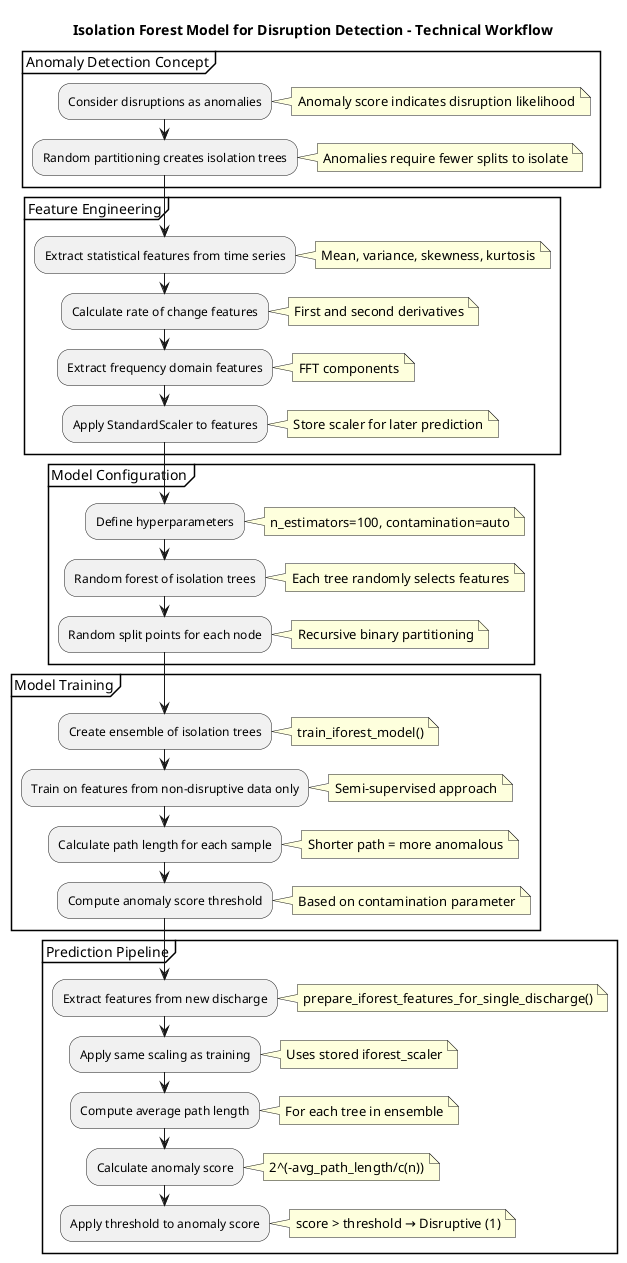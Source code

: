 @startuml IForest_Model_Technical_Workflow

title Isolation Forest Model for Disruption Detection - Technical Workflow

partition "Anomaly Detection Concept" {
  :Consider disruptions as anomalies;
  note right: Anomaly score indicates disruption likelihood
  
  :Random partitioning creates isolation trees;
  note right: Anomalies require fewer splits to isolate
}

partition "Feature Engineering" {
  :Extract statistical features from time series;
  note right: Mean, variance, skewness, kurtosis
  
  :Calculate rate of change features;
  note right: First and second derivatives
  
  :Extract frequency domain features;
  note right: FFT components
  
  :Apply StandardScaler to features;
  note right: Store scaler for later prediction
}

partition "Model Configuration" {
  :Define hyperparameters;
  note right: n_estimators=100, contamination=auto
  
  :Random forest of isolation trees;
  note right: Each tree randomly selects features
  
  :Random split points for each node;
  note right: Recursive binary partitioning
}

partition "Model Training" {
  :Create ensemble of isolation trees;
  note right: train_iforest_model()
  
  :Train on features from non-disruptive data only;
  note right: Semi-supervised approach
  
  :Calculate path length for each sample;
  note right: Shorter path = more anomalous
  
  :Compute anomaly score threshold;
  note right: Based on contamination parameter
}

partition "Prediction Pipeline" {
  :Extract features from new discharge;
  note right: prepare_iforest_features_for_single_discharge()
  
  :Apply same scaling as training;
  note right: Uses stored iforest_scaler
  
  :Compute average path length;
  note right: For each tree in ensemble
  
  :Calculate anomaly score;
  note right: 2^(-avg_path_length/c(n))
  
  :Apply threshold to anomaly score;
  note right: score > threshold → Disruptive (1)
}

@enduml